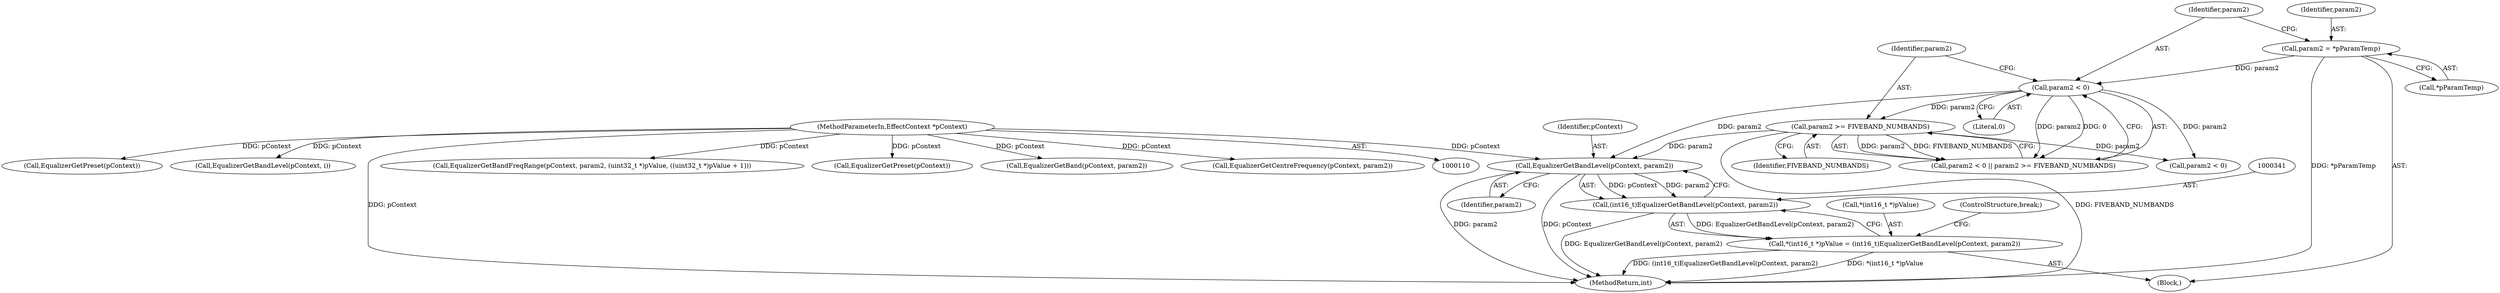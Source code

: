 digraph "0_Android_c66c43ad571ed2590dcd55a762c73c90d9744bac@pointer" {
"1000342" [label="(Call,EqualizerGetBandLevel(pContext, param2))"];
"1000111" [label="(MethodParameterIn,EffectContext *pContext)"];
"1000315" [label="(Call,param2 >= FIVEBAND_NUMBANDS)"];
"1000312" [label="(Call,param2 < 0)"];
"1000306" [label="(Call,param2 = *pParamTemp)"];
"1000340" [label="(Call,(int16_t)EqualizerGetBandLevel(pContext, param2))"];
"1000335" [label="(Call,*(int16_t *)pValue = (int16_t)EqualizerGetBandLevel(pContext, param2))"];
"1000312" [label="(Call,param2 < 0)"];
"1000316" [label="(Identifier,param2)"];
"1000308" [label="(Call,*pParamTemp)"];
"1000307" [label="(Identifier,param2)"];
"1000324" [label="(Call,param2 < 0)"];
"1000451" [label="(Call,EqualizerGetPreset(pContext))"];
"1000277" [label="(Block,)"];
"1000317" [label="(Identifier,FIVEBAND_NUMBANDS)"];
"1000567" [label="(MethodReturn,int)"];
"1000306" [label="(Call,param2 = *pParamTemp)"];
"1000340" [label="(Call,(int16_t)EqualizerGetBandLevel(pContext, param2))"];
"1000552" [label="(Call,EqualizerGetBandLevel(pContext, i))"];
"1000342" [label="(Call,EqualizerGetBandLevel(pContext, param2))"];
"1000415" [label="(Call,EqualizerGetBandFreqRange(pContext, param2, (uint32_t *)pValue, ((uint32_t *)pValue + 1)))"];
"1000311" [label="(Call,param2 < 0 || param2 >= FIVEBAND_NUMBANDS)"];
"1000335" [label="(Call,*(int16_t *)pValue = (int16_t)EqualizerGetBandLevel(pContext, param2))"];
"1000343" [label="(Identifier,pContext)"];
"1000313" [label="(Identifier,param2)"];
"1000336" [label="(Call,*(int16_t *)pValue)"];
"1000345" [label="(ControlStructure,break;)"];
"1000524" [label="(Call,EqualizerGetPreset(pContext))"];
"1000111" [label="(MethodParameterIn,EffectContext *pContext)"];
"1000439" [label="(Call,EqualizerGetBand(pContext, param2))"];
"1000315" [label="(Call,param2 >= FIVEBAND_NUMBANDS)"];
"1000381" [label="(Call,EqualizerGetCentreFrequency(pContext, param2))"];
"1000344" [label="(Identifier,param2)"];
"1000314" [label="(Literal,0)"];
"1000342" -> "1000340"  [label="AST: "];
"1000342" -> "1000344"  [label="CFG: "];
"1000343" -> "1000342"  [label="AST: "];
"1000344" -> "1000342"  [label="AST: "];
"1000340" -> "1000342"  [label="CFG: "];
"1000342" -> "1000567"  [label="DDG: param2"];
"1000342" -> "1000567"  [label="DDG: pContext"];
"1000342" -> "1000340"  [label="DDG: pContext"];
"1000342" -> "1000340"  [label="DDG: param2"];
"1000111" -> "1000342"  [label="DDG: pContext"];
"1000315" -> "1000342"  [label="DDG: param2"];
"1000312" -> "1000342"  [label="DDG: param2"];
"1000111" -> "1000110"  [label="AST: "];
"1000111" -> "1000567"  [label="DDG: pContext"];
"1000111" -> "1000381"  [label="DDG: pContext"];
"1000111" -> "1000415"  [label="DDG: pContext"];
"1000111" -> "1000439"  [label="DDG: pContext"];
"1000111" -> "1000451"  [label="DDG: pContext"];
"1000111" -> "1000524"  [label="DDG: pContext"];
"1000111" -> "1000552"  [label="DDG: pContext"];
"1000315" -> "1000311"  [label="AST: "];
"1000315" -> "1000317"  [label="CFG: "];
"1000316" -> "1000315"  [label="AST: "];
"1000317" -> "1000315"  [label="AST: "];
"1000311" -> "1000315"  [label="CFG: "];
"1000315" -> "1000567"  [label="DDG: FIVEBAND_NUMBANDS"];
"1000315" -> "1000311"  [label="DDG: param2"];
"1000315" -> "1000311"  [label="DDG: FIVEBAND_NUMBANDS"];
"1000312" -> "1000315"  [label="DDG: param2"];
"1000315" -> "1000324"  [label="DDG: param2"];
"1000312" -> "1000311"  [label="AST: "];
"1000312" -> "1000314"  [label="CFG: "];
"1000313" -> "1000312"  [label="AST: "];
"1000314" -> "1000312"  [label="AST: "];
"1000316" -> "1000312"  [label="CFG: "];
"1000311" -> "1000312"  [label="CFG: "];
"1000312" -> "1000311"  [label="DDG: param2"];
"1000312" -> "1000311"  [label="DDG: 0"];
"1000306" -> "1000312"  [label="DDG: param2"];
"1000312" -> "1000324"  [label="DDG: param2"];
"1000306" -> "1000277"  [label="AST: "];
"1000306" -> "1000308"  [label="CFG: "];
"1000307" -> "1000306"  [label="AST: "];
"1000308" -> "1000306"  [label="AST: "];
"1000313" -> "1000306"  [label="CFG: "];
"1000306" -> "1000567"  [label="DDG: *pParamTemp"];
"1000340" -> "1000335"  [label="AST: "];
"1000341" -> "1000340"  [label="AST: "];
"1000335" -> "1000340"  [label="CFG: "];
"1000340" -> "1000567"  [label="DDG: EqualizerGetBandLevel(pContext, param2)"];
"1000340" -> "1000335"  [label="DDG: EqualizerGetBandLevel(pContext, param2)"];
"1000335" -> "1000277"  [label="AST: "];
"1000336" -> "1000335"  [label="AST: "];
"1000345" -> "1000335"  [label="CFG: "];
"1000335" -> "1000567"  [label="DDG: *(int16_t *)pValue"];
"1000335" -> "1000567"  [label="DDG: (int16_t)EqualizerGetBandLevel(pContext, param2)"];
}
